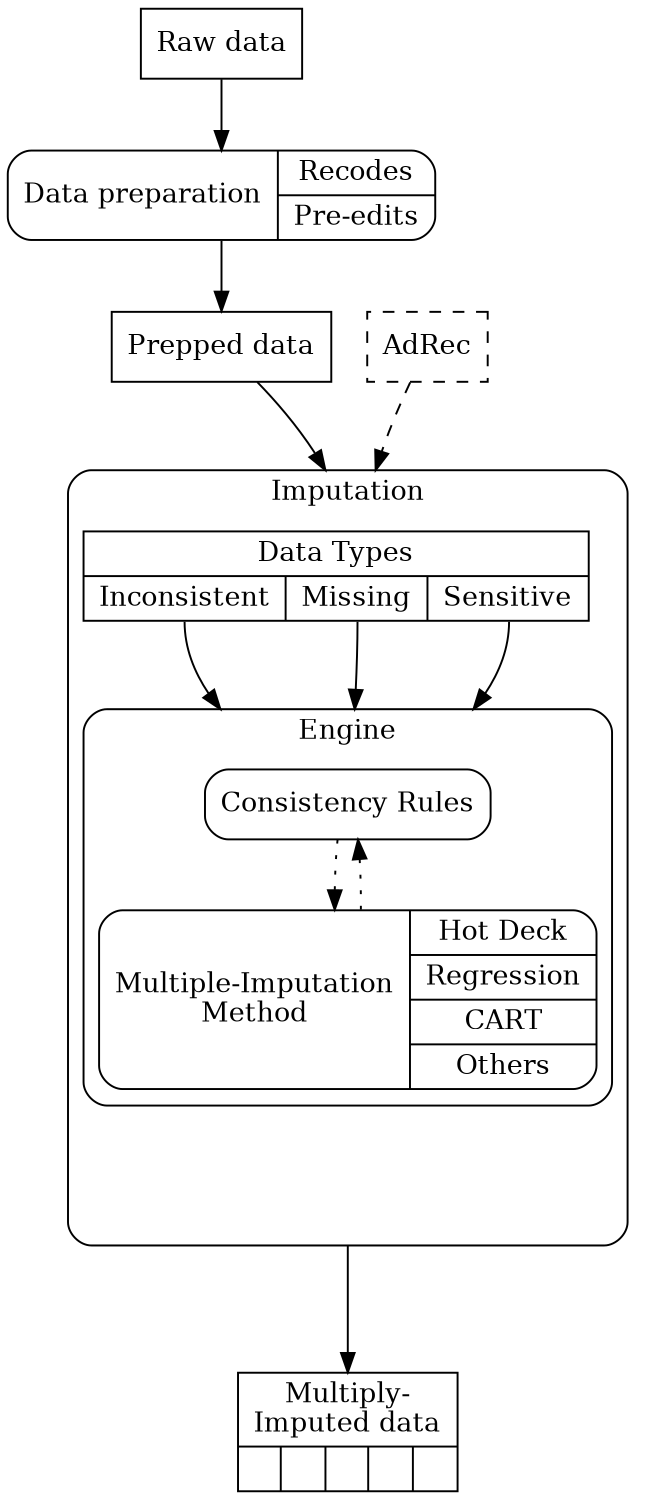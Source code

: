 digraph{
center = true
compound = true
size = "7.5,10"
page = "8.5,11"

raw [label = "Raw data" shape = "record"]
prep [label = "Data preparation | {Recodes | Pre-edits}" shape = "Mrecord"]
{rank=same
dataprep [label = "Prepped data" shape = "record"]
adrec [label = "AdRec" shape = "box" style = "dashed"]
}

	subgraph cluster_impute{
		label="Imputation"
		style="rounded"

		subgraph cluster_engine{
			label = "Engine"
			style = "rounded"
			zeros [label = "Consistency Rules" shape = "box" style = "rounded"]
			method [label = "Multiple-Imputation\nMethod | {Hot Deck|Regression|CART|Others}" shape = "Mrecord"]

			method -> zeros [style = dotted]
			zeros-> method [style = dotted]
		}

		datatype [label = "{Data Types|{<inconsistent>Inconsistent|<missing>Missing|<risk>Sensitive}}" shape = "record"]

		impbottom [style = invisible]

		"datatype":risk -> zeros [lhead=cluster_engine minlen=2]
		"datatype":inconsistent -> zeros [lhead=cluster_engine minlen=2]
		"datatype":missing -> zeros [lhead=cluster_engine minlen=2]
		method -> impbottom [style = invis]
	}

	postimp [label = "{Multiply-\nImputed data|{||||}}" shape = "record"]

	raw -> prep -> dataprep
	dataprep -> "datatype":missing:n[lhead=cluster_impute minlen=2]
	adrec -> "datatype":missing:n[lhead=cluster_impute minlen=2 style = "dashed"]
	impbottom -> postimp[ltail=cluster_impute minlen=2]
}
